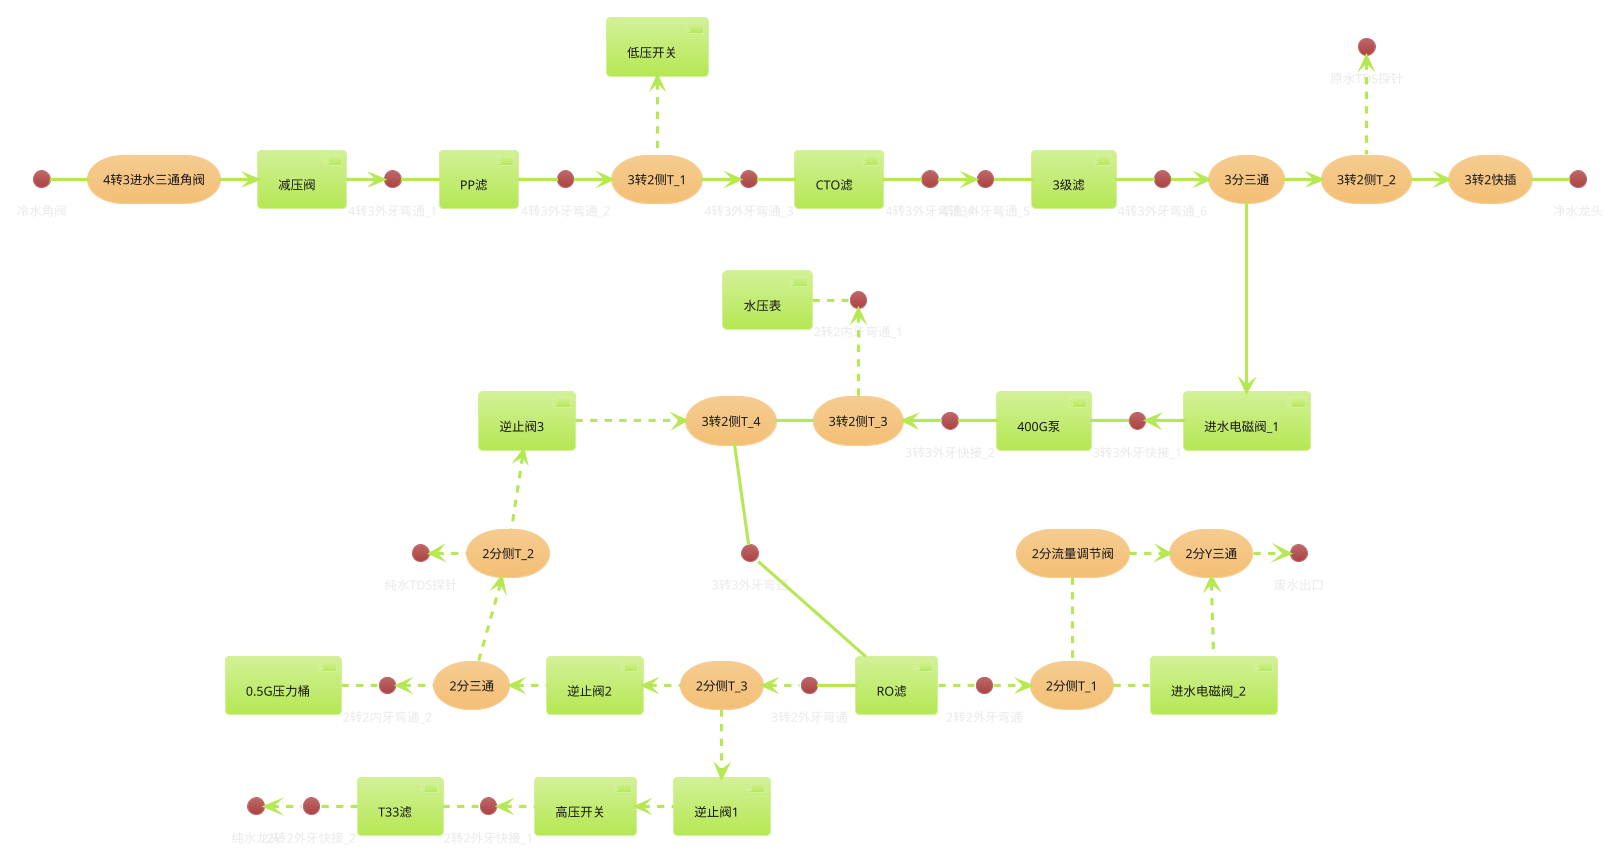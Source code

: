 @startuml
'https://plantuml.com/component-diagram
!theme hacker

storage 4转3进水三通角阀
storage 3转2快插

'前三级
interface 4转3外牙弯通_1
interface 4转3外牙弯通_2
interface 4转3外牙弯通_3
interface 4转3外牙弯通_4
interface 4转3外牙弯通_5
interface 4转3外牙弯通_6

'泵
interface 3转3外牙快接_1
interface 3转3外牙快接_2

'RO
interface 3转3外牙弯通
interface 2转2外牙弯通
interface 3转2外牙弯通

'T33
interface 2转2外牙快接_1
interface 2转2外牙快接_2

'水压表/压力桶
interface 2转2内牙弯通_1
interface 2转2内牙弯通_2

storage 2分流量调节阀
storage 2分Y三通
storage 2分三通
storage 2分侧T_1
storage 2分侧T_2
storage 2分侧T_3

storage 3转2侧T_1
storage 3转2侧T_2
storage 3转2侧T_3
storage 3转2侧T_4
storage 3分三通


'一级
冷水角阀 - 4转3进水三通角阀
4转3进水三通角阀 -> [减压阀]
4转3外牙弯通_1 - [PP滤]
[PP滤] - 4转3外牙弯通_2
[减压阀] -> 4转3外牙弯通_1
4转3外牙弯通_2 -> 3转2侧T_1

'二级
3转2侧T_1 .up.> [低压开关]
3转2侧T_1 -> 4转3外牙弯通_3
4转3外牙弯通_3 - [CTO滤]
[CTO滤] - 4转3外牙弯通_4
4转3外牙弯通_4 -> 4转3外牙弯通_5


4转3外牙弯通_5 - [3级滤]
[3级滤] - 4转3外牙弯通_6
4转3外牙弯通_6 -> 3分三通


'泵+RO
3分三通 ---> [进水电磁阀_1]
进水电磁阀_1 -left-> 3转3外牙快接_1
3转3外牙快接_1 -left- [400G泵]
[400G泵] -left- 3转3外牙快接_2
3转3外牙快接_2 -left-> 3转2侧T_3
3转2侧T_3 -left- 3转2侧T_4
3转2侧T_4 -- 3转3外牙弯通
3转3外牙弯通 -- [RO滤]
3转2侧T_3 .up.> 2转2内牙弯通_1
2转2内牙弯通_1 .left. [水压表]
[RO滤] -left- 3转2外牙弯通

'纯水出口
3转2外牙弯通 .left.> 2分侧T_3
2分侧T_3 ..> [逆止阀1]
[逆止阀1] .left.> [高压开关]
[高压开关] .left.> 2转2外牙快接_1
2转2外牙快接_1 .left. [T33滤]
[T33滤] .left. 2转2外牙快接_2
2转2外牙快接_2 .left.> 纯水龙头

'水驱
2分侧T_3 .left.> [逆止阀2]
[逆止阀2] .left.> 2分三通
2分三通 .left.> 2转2内牙弯通_2
2转2内牙弯通_2 .left. [0.5G压力桶]
2分三通 .up.> 2分侧T_2
2分侧T_2 .left.> 纯水TDS探针
2分侧T_2 .up.> [逆止阀3]
[逆止阀3] .> 3转2侧T_4

'废水调节出口
[RO滤] . 2转2外牙弯通
2转2外牙弯通 .> 2分侧T_1
2分侧T_1 . [进水电磁阀_2]
[进水电磁阀_2] .up.> 2分Y三通
2分侧T_1 .up. 2分流量调节阀
2分流量调节阀 .> 2分Y三通
2分Y三通 .> 废水出口

'水槽出口
3分三通 -> 3转2侧T_2
3转2侧T_2 -> 3转2快插
3转2快插 - 净水龙头
3转2侧T_2 .up.> 原水TDS探针

@enduml

